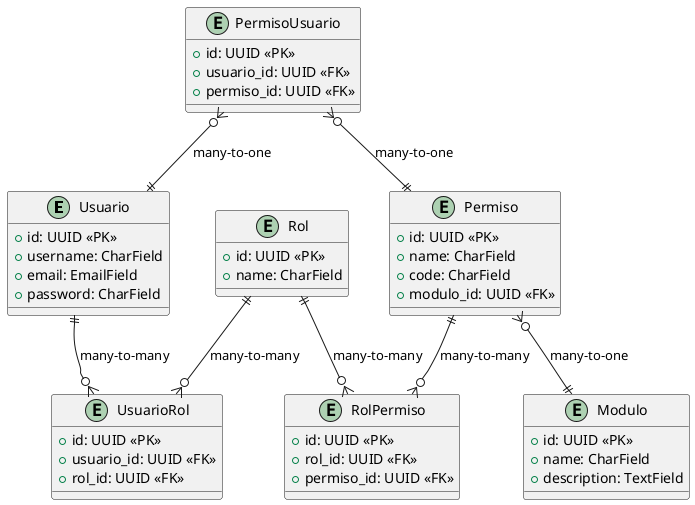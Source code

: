 @startuml db-model-diagram-v2
entity Usuario {
    +id: UUID <<PK>>
    +username: CharField
    +email: EmailField
    +password: CharField
}

entity Rol {
    +id: UUID <<PK>>
    +name: CharField
}

entity Modulo {
    +id: UUID <<PK>>
    +name: CharField
    +description: TextField
}

entity Permiso {
    +id: UUID <<PK>>
    +name: CharField
    +code: CharField
    +modulo_id: UUID <<FK>>
}

entity PermisoUsuario {
    +id: UUID <<PK>>
    +usuario_id: UUID <<FK>>
    +permiso_id: UUID <<FK>>
}

entity UsuarioRol {
    +id: UUID <<PK>>
    +usuario_id: UUID <<FK>>
    +rol_id: UUID <<FK>>
}

entity RolPermiso {
    +id: UUID <<PK>>
    +rol_id: UUID <<FK>>
    +permiso_id: UUID <<FK>>
}

Usuario ||--o{ UsuarioRol : "many-to-many"
Rol ||--o{ UsuarioRol : "many-to-many"
Rol ||--o{ RolPermiso : "many-to-many"
Permiso ||--o{ RolPermiso : "many-to-many"
PermisoUsuario }o--|| Usuario : "many-to-one"
PermisoUsuario }o--|| Permiso : "many-to-one"
Permiso }o--|| Modulo : "many-to-one"
@enduml